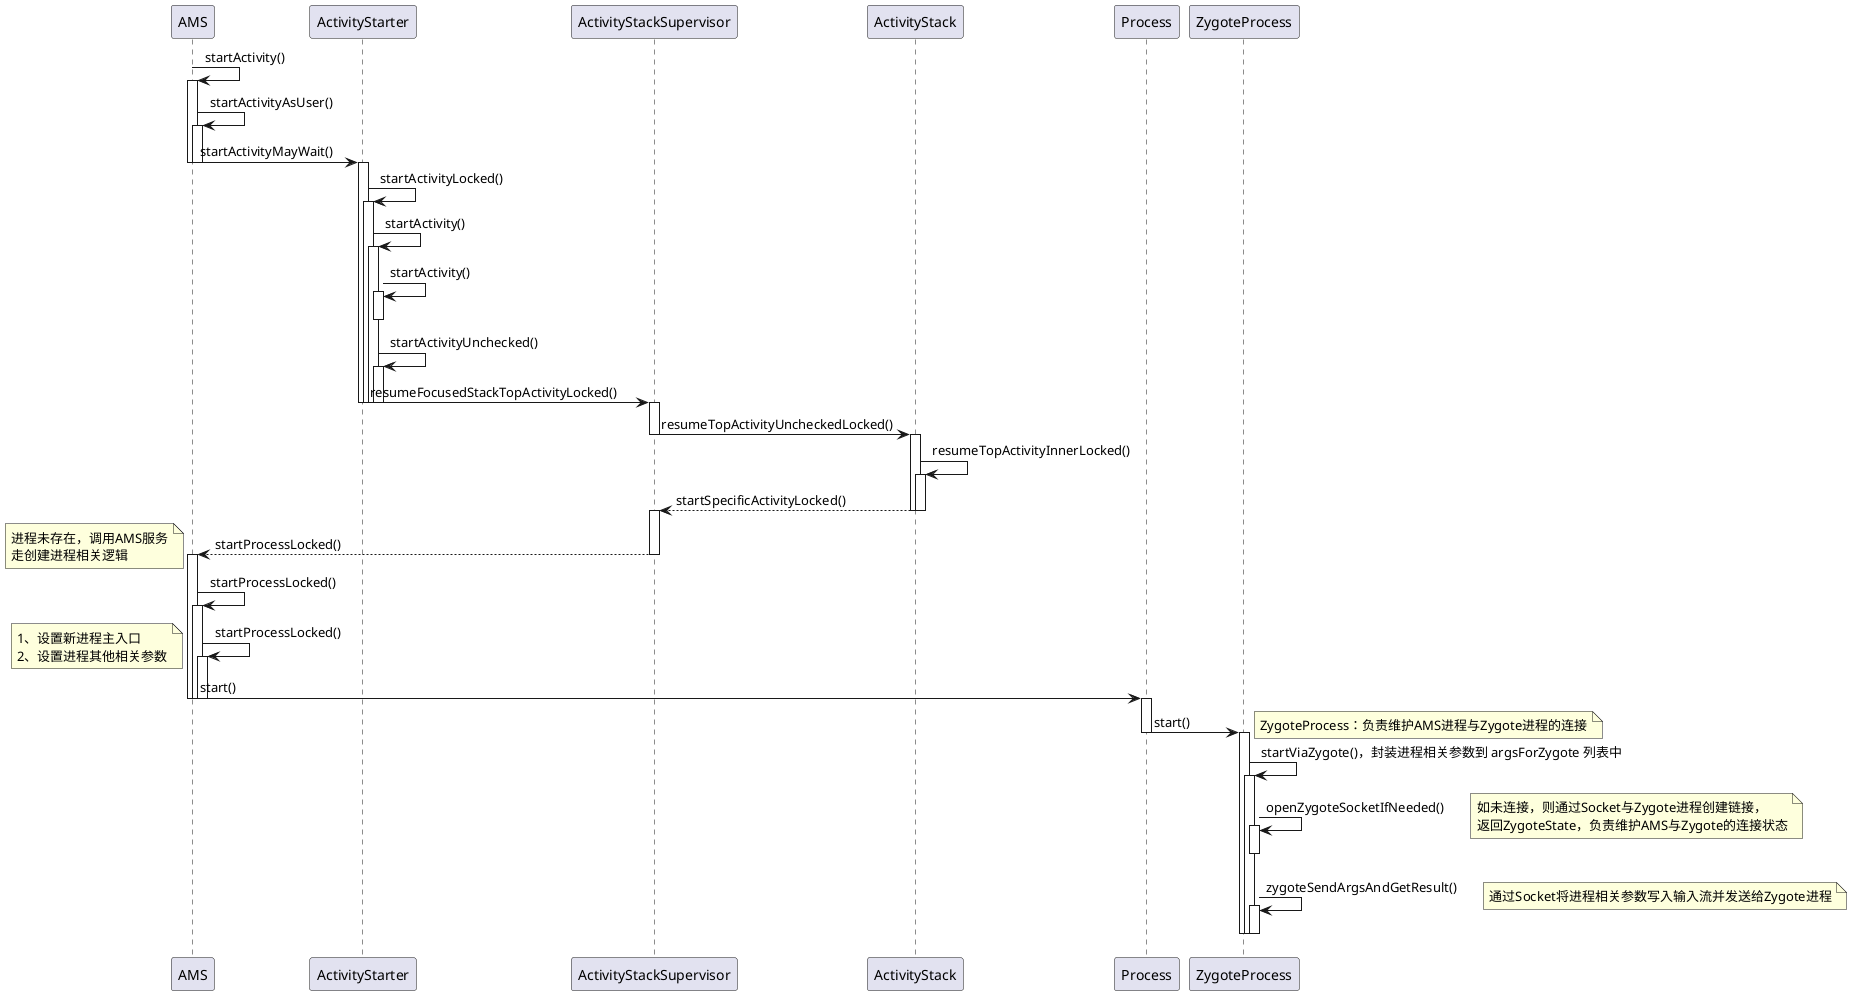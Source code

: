 @startuml
'https://plantuml.com/sequence-diagram
'AMS向Zygote发送创建应用进程请求

participant AMS
participant ActivityStarter
participant ActivityStackSupervisor
participant ActivityStack
participant Process
participant ZygoteProcess

AMS -> AMS: startActivity()
activate AMS
AMS -> AMS: startActivityAsUser()
activate AMS
AMS -> ActivityStarter: startActivityMayWait()
deactivate AMS
deactivate AMS

activate ActivityStarter
ActivityStarter -> ActivityStarter: startActivityLocked()
activate ActivityStarter
ActivityStarter -> ActivityStarter: startActivity()
activate ActivityStarter
ActivityStarter -> ActivityStarter: startActivity()
activate ActivityStarter
deactivate ActivityStarter
ActivityStarter -> ActivityStarter: startActivityUnchecked()
activate ActivityStarter
ActivityStarter -> ActivityStackSupervisor: resumeFocusedStackTopActivityLocked()
deactivate ActivityStarter
deactivate ActivityStarter
deactivate ActivityStarter
deactivate ActivityStarter

activate ActivityStackSupervisor
ActivityStackSupervisor -> ActivityStack: resumeTopActivityUncheckedLocked()
deactivate ActivityStackSupervisor

activate ActivityStack
ActivityStack -> ActivityStack: resumeTopActivityInnerLocked()
activate ActivityStack
ActivityStack --> ActivityStackSupervisor: startSpecificActivityLocked()
deactivate ActivityStack
deactivate ActivityStack

activate ActivityStackSupervisor
ActivityStackSupervisor --> AMS: startProcessLocked()
note left
    进程未存在，调用AMS服务
    走创建进程相关逻辑
end note
deactivate ActivityStackSupervisor

'AMS服务，请求 Zygote 创建用户进程流程
activate AMS
AMS -> AMS: startProcessLocked()
activate AMS
AMS -> AMS: startProcessLocked()
activate AMS
note left
    1、设置新进程主入口
    2、设置进程其他相关参数
end note
AMS -> Process: start()
deactivate AMS
deactivate AMS
deactivate AMS

activate Process
Process -> ZygoteProcess: start()
note right
    ZygoteProcess：负责维护AMS进程与Zygote进程的连接
end note
deactivate Process

activate ZygoteProcess
ZygoteProcess -> ZygoteProcess: startViaZygote()，封装进程相关参数到 argsForZygote 列表中
activate ZygoteProcess
ZygoteProcess -> ZygoteProcess: openZygoteSocketIfNeeded()
note right
    如未连接，则通过Socket与Zygote进程创建链接，
    返回ZygoteState，负责维护AMS与Zygote的连接状态
end note
activate ZygoteProcess
deactivate ZygoteProcess

ZygoteProcess -> ZygoteProcess: zygoteSendArgsAndGetResult()
note right
    通过Socket将进程相关参数写入输入流并发送给Zygote进程
end note
activate ZygoteProcess
deactivate ZygoteProcess
deactivate ZygoteProcess
deactivate ZygoteProcess

@enduml